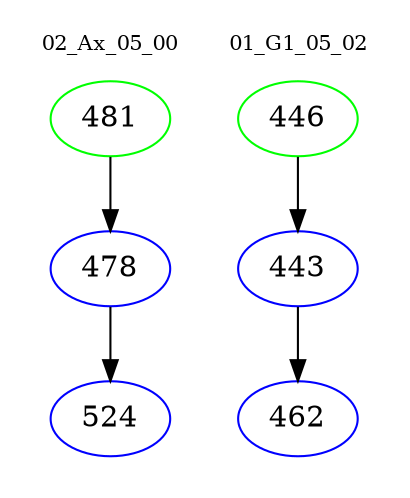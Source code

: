 digraph{
subgraph cluster_0 {
color = white
label = "02_Ax_05_00";
fontsize=10;
T0_481 [label="481", color="green"]
T0_481 -> T0_478 [color="black"]
T0_478 [label="478", color="blue"]
T0_478 -> T0_524 [color="black"]
T0_524 [label="524", color="blue"]
}
subgraph cluster_1 {
color = white
label = "01_G1_05_02";
fontsize=10;
T1_446 [label="446", color="green"]
T1_446 -> T1_443 [color="black"]
T1_443 [label="443", color="blue"]
T1_443 -> T1_462 [color="black"]
T1_462 [label="462", color="blue"]
}
}
